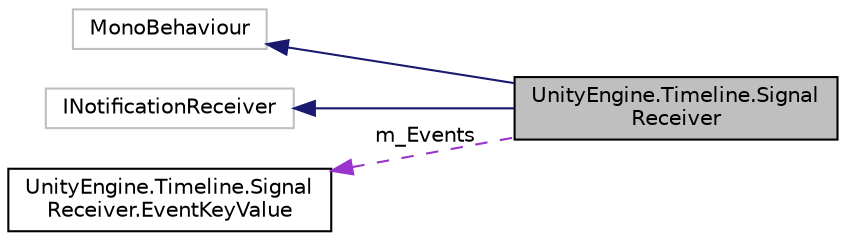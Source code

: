 digraph "UnityEngine.Timeline.SignalReceiver"
{
 // LATEX_PDF_SIZE
  edge [fontname="Helvetica",fontsize="10",labelfontname="Helvetica",labelfontsize="10"];
  node [fontname="Helvetica",fontsize="10",shape=record];
  rankdir="LR";
  Node1 [label="UnityEngine.Timeline.Signal\lReceiver",height=0.2,width=0.4,color="black", fillcolor="grey75", style="filled", fontcolor="black",tooltip="Listens for emitted signals and reacts depending on its defined reactions."];
  Node2 -> Node1 [dir="back",color="midnightblue",fontsize="10",style="solid",fontname="Helvetica"];
  Node2 [label="MonoBehaviour",height=0.2,width=0.4,color="grey75", fillcolor="white", style="filled",tooltip=" "];
  Node3 -> Node1 [dir="back",color="midnightblue",fontsize="10",style="solid",fontname="Helvetica"];
  Node3 [label="INotificationReceiver",height=0.2,width=0.4,color="grey75", fillcolor="white", style="filled",tooltip=" "];
  Node4 -> Node1 [dir="back",color="darkorchid3",fontsize="10",style="dashed",label=" m_Events" ,fontname="Helvetica"];
  Node4 [label="UnityEngine.Timeline.Signal\lReceiver.EventKeyValue",height=0.2,width=0.4,color="black", fillcolor="white", style="filled",URL="$class_unity_engine_1_1_timeline_1_1_signal_receiver_1_1_event_key_value.html",tooltip=" "];
}
